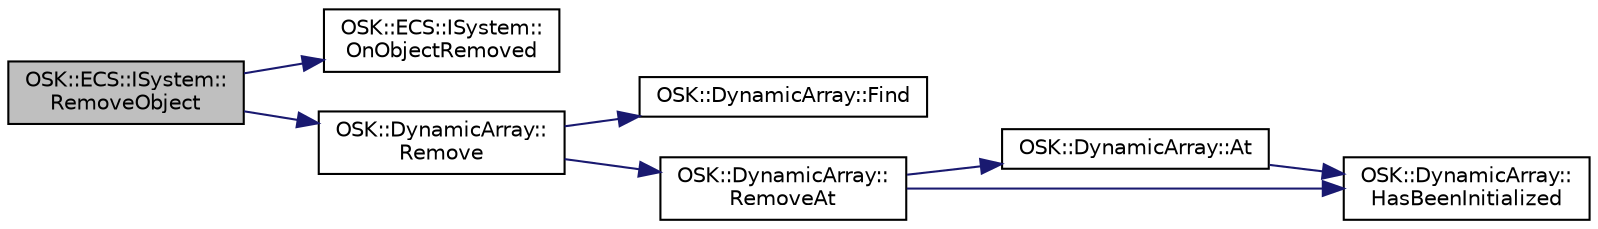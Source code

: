 digraph "OSK::ECS::ISystem::RemoveObject"
{
 // LATEX_PDF_SIZE
  edge [fontname="Helvetica",fontsize="10",labelfontname="Helvetica",labelfontsize="10"];
  node [fontname="Helvetica",fontsize="10",shape=record];
  rankdir="LR";
  Node1 [label="OSK::ECS::ISystem::\lRemoveObject",height=0.2,width=0.4,color="black", fillcolor="grey75", style="filled", fontcolor="black",tooltip="Elimina un objeto de la lista de objetos procesables."];
  Node1 -> Node2 [color="midnightblue",fontsize="10",style="solid",fontname="Helvetica"];
  Node2 [label="OSK::ECS::ISystem::\lOnObjectRemoved",height=0.2,width=0.4,color="black", fillcolor="white", style="filled",URL="$class_o_s_k_1_1_e_c_s_1_1_i_system.html#a0507ade65b07509199201d1a50e97052",tooltip="Función que se ejecuta cuando un GameObject sale de la lista de objetos procesables por el sistema."];
  Node1 -> Node3 [color="midnightblue",fontsize="10",style="solid",fontname="Helvetica"];
  Node3 [label="OSK::DynamicArray::\lRemove",height=0.2,width=0.4,color="black", fillcolor="white", style="filled",URL="$class_o_s_k_1_1_dynamic_array.html#a0a3bb760970ebe40178e9976c53d73ea",tooltip="Elimina el eleemento dado de la lista."];
  Node3 -> Node4 [color="midnightblue",fontsize="10",style="solid",fontname="Helvetica"];
  Node4 [label="OSK::DynamicArray::Find",height=0.2,width=0.4,color="black", fillcolor="white", style="filled",URL="$class_o_s_k_1_1_dynamic_array.html#a1631d885e5ebe9c44c943291faa39918",tooltip="Obtiene el iterador del primer elemento almacenado que sea igual a el dado."];
  Node3 -> Node5 [color="midnightblue",fontsize="10",style="solid",fontname="Helvetica"];
  Node5 [label="OSK::DynamicArray::\lRemoveAt",height=0.2,width=0.4,color="black", fillcolor="white", style="filled",URL="$class_o_s_k_1_1_dynamic_array.html#ab975ce0e8a0540266ee9636a3794c052",tooltip="Elimina el elemento en la posición dada. Llama al destructor."];
  Node5 -> Node6 [color="midnightblue",fontsize="10",style="solid",fontname="Helvetica"];
  Node6 [label="OSK::DynamicArray::At",height=0.2,width=0.4,color="black", fillcolor="white", style="filled",URL="$class_o_s_k_1_1_dynamic_array.html#a9691f5eaf46654d59525c6c342d69cbb",tooltip="Devuelve el elemento en la posición dada."];
  Node6 -> Node7 [color="midnightblue",fontsize="10",style="solid",fontname="Helvetica"];
  Node7 [label="OSK::DynamicArray::\lHasBeenInitialized",height=0.2,width=0.4,color="black", fillcolor="white", style="filled",URL="$class_o_s_k_1_1_dynamic_array.html#a24b36038b685ea5f33b2b9b279035cef",tooltip="Devuelve true si el array se ha inicializado."];
  Node5 -> Node7 [color="midnightblue",fontsize="10",style="solid",fontname="Helvetica"];
}
